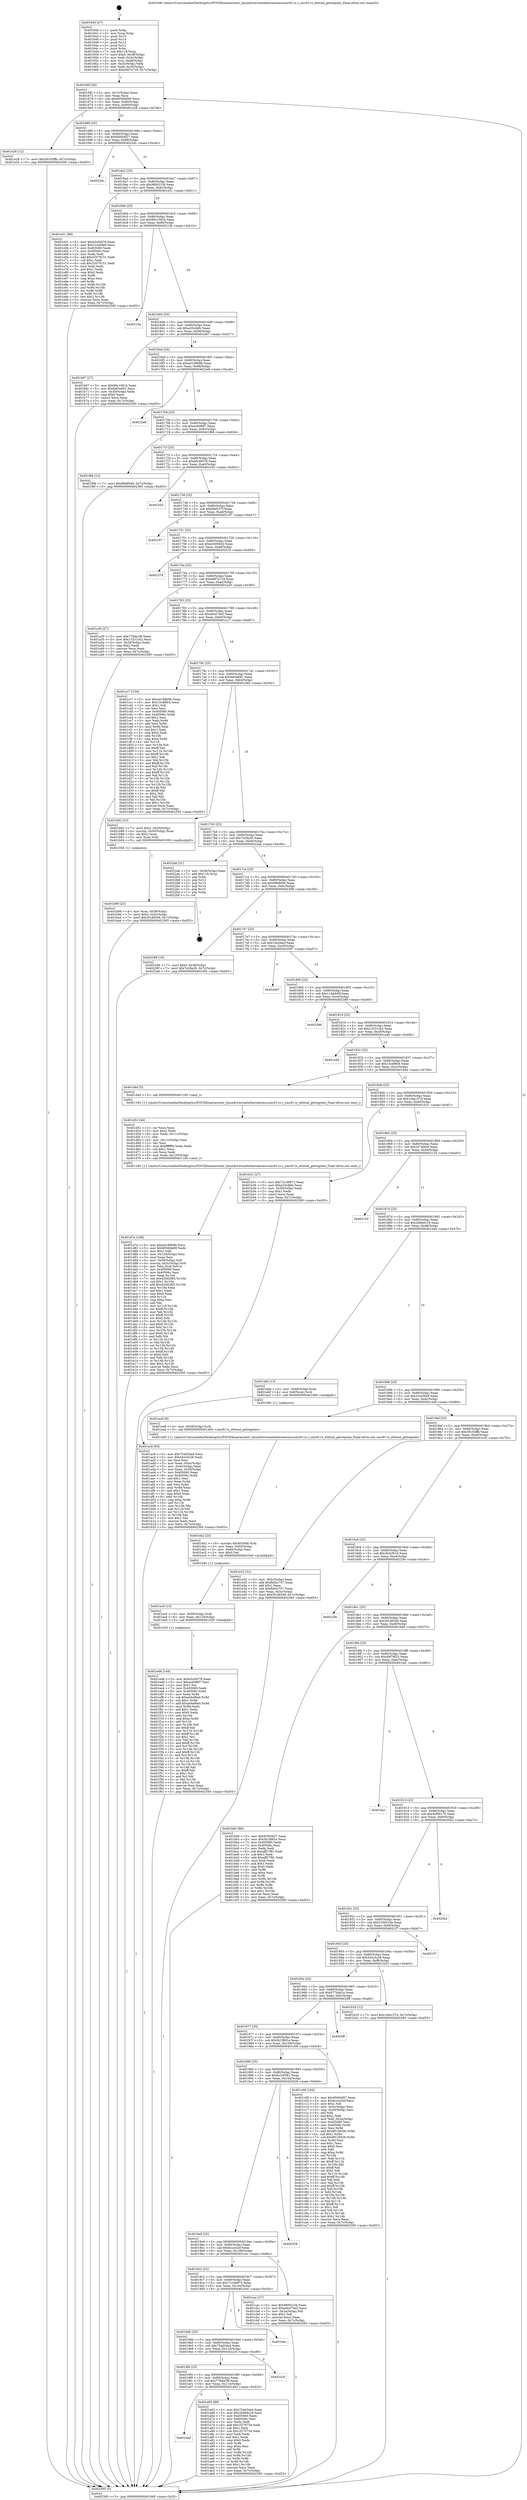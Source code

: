 digraph "0x401640" {
  label = "0x401640 (/mnt/c/Users/mathe/Desktop/tcc/POCII/binaries/extr_linuxdriversnetethernetsmscsmc911x.c_smc911x_ethtool_getregslen_Final-ollvm.out::main(0))"
  labelloc = "t"
  node[shape=record]

  Entry [label="",width=0.3,height=0.3,shape=circle,fillcolor=black,style=filled]
  "0x40166f" [label="{
     0x40166f [26]\l
     | [instrs]\l
     &nbsp;&nbsp;0x40166f \<+3\>: mov -0x7c(%rbp),%eax\l
     &nbsp;&nbsp;0x401672 \<+2\>: mov %eax,%ecx\l
     &nbsp;&nbsp;0x401674 \<+6\>: sub $0x90568d89,%ecx\l
     &nbsp;&nbsp;0x40167a \<+3\>: mov %eax,-0x80(%rbp)\l
     &nbsp;&nbsp;0x40167d \<+6\>: mov %ecx,-0x84(%rbp)\l
     &nbsp;&nbsp;0x401683 \<+6\>: je 0000000000401e26 \<main+0x7e6\>\l
  }"]
  "0x401e26" [label="{
     0x401e26 [12]\l
     | [instrs]\l
     &nbsp;&nbsp;0x401e26 \<+7\>: movl $0x39163ffb,-0x7c(%rbp)\l
     &nbsp;&nbsp;0x401e2d \<+5\>: jmp 0000000000402395 \<main+0xd55\>\l
  }"]
  "0x401689" [label="{
     0x401689 [25]\l
     | [instrs]\l
     &nbsp;&nbsp;0x401689 \<+5\>: jmp 000000000040168e \<main+0x4e\>\l
     &nbsp;&nbsp;0x40168e \<+3\>: mov -0x80(%rbp),%eax\l
     &nbsp;&nbsp;0x401691 \<+5\>: sub $0x95004f27,%eax\l
     &nbsp;&nbsp;0x401696 \<+6\>: mov %eax,-0x88(%rbp)\l
     &nbsp;&nbsp;0x40169c \<+6\>: je 00000000004022dc \<main+0xc9c\>\l
  }"]
  Exit [label="",width=0.3,height=0.3,shape=circle,fillcolor=black,style=filled,peripheries=2]
  "0x4022dc" [label="{
     0x4022dc\l
  }", style=dashed]
  "0x4016a2" [label="{
     0x4016a2 [25]\l
     | [instrs]\l
     &nbsp;&nbsp;0x4016a2 \<+5\>: jmp 00000000004016a7 \<main+0x67\>\l
     &nbsp;&nbsp;0x4016a7 \<+3\>: mov -0x80(%rbp),%eax\l
     &nbsp;&nbsp;0x4016aa \<+5\>: sub $0x980021f4,%eax\l
     &nbsp;&nbsp;0x4016af \<+6\>: mov %eax,-0x8c(%rbp)\l
     &nbsp;&nbsp;0x4016b5 \<+6\>: je 0000000000401e51 \<main+0x811\>\l
  }"]
  "0x401ed8" [label="{
     0x401ed8 [144]\l
     | [instrs]\l
     &nbsp;&nbsp;0x401ed8 \<+5\>: mov $0xb5cf4578,%eax\l
     &nbsp;&nbsp;0x401edd \<+5\>: mov $0xacb0f6f7,%esi\l
     &nbsp;&nbsp;0x401ee2 \<+2\>: mov $0x1,%cl\l
     &nbsp;&nbsp;0x401ee4 \<+7\>: mov 0x405060,%edx\l
     &nbsp;&nbsp;0x401eeb \<+8\>: mov 0x40506c,%r8d\l
     &nbsp;&nbsp;0x401ef3 \<+3\>: mov %edx,%r9d\l
     &nbsp;&nbsp;0x401ef6 \<+7\>: sub $0xa04ef6ed,%r9d\l
     &nbsp;&nbsp;0x401efd \<+4\>: sub $0x1,%r9d\l
     &nbsp;&nbsp;0x401f01 \<+7\>: add $0xa04ef6ed,%r9d\l
     &nbsp;&nbsp;0x401f08 \<+4\>: imul %r9d,%edx\l
     &nbsp;&nbsp;0x401f0c \<+3\>: and $0x1,%edx\l
     &nbsp;&nbsp;0x401f0f \<+3\>: cmp $0x0,%edx\l
     &nbsp;&nbsp;0x401f12 \<+4\>: sete %r10b\l
     &nbsp;&nbsp;0x401f16 \<+4\>: cmp $0xa,%r8d\l
     &nbsp;&nbsp;0x401f1a \<+4\>: setl %r11b\l
     &nbsp;&nbsp;0x401f1e \<+3\>: mov %r10b,%bl\l
     &nbsp;&nbsp;0x401f21 \<+3\>: xor $0xff,%bl\l
     &nbsp;&nbsp;0x401f24 \<+3\>: mov %r11b,%r14b\l
     &nbsp;&nbsp;0x401f27 \<+4\>: xor $0xff,%r14b\l
     &nbsp;&nbsp;0x401f2b \<+3\>: xor $0x1,%cl\l
     &nbsp;&nbsp;0x401f2e \<+3\>: mov %bl,%r15b\l
     &nbsp;&nbsp;0x401f31 \<+4\>: and $0xff,%r15b\l
     &nbsp;&nbsp;0x401f35 \<+3\>: and %cl,%r10b\l
     &nbsp;&nbsp;0x401f38 \<+3\>: mov %r14b,%r12b\l
     &nbsp;&nbsp;0x401f3b \<+4\>: and $0xff,%r12b\l
     &nbsp;&nbsp;0x401f3f \<+3\>: and %cl,%r11b\l
     &nbsp;&nbsp;0x401f42 \<+3\>: or %r10b,%r15b\l
     &nbsp;&nbsp;0x401f45 \<+3\>: or %r11b,%r12b\l
     &nbsp;&nbsp;0x401f48 \<+3\>: xor %r12b,%r15b\l
     &nbsp;&nbsp;0x401f4b \<+3\>: or %r14b,%bl\l
     &nbsp;&nbsp;0x401f4e \<+3\>: xor $0xff,%bl\l
     &nbsp;&nbsp;0x401f51 \<+3\>: or $0x1,%cl\l
     &nbsp;&nbsp;0x401f54 \<+2\>: and %cl,%bl\l
     &nbsp;&nbsp;0x401f56 \<+3\>: or %bl,%r15b\l
     &nbsp;&nbsp;0x401f59 \<+4\>: test $0x1,%r15b\l
     &nbsp;&nbsp;0x401f5d \<+3\>: cmovne %esi,%eax\l
     &nbsp;&nbsp;0x401f60 \<+3\>: mov %eax,-0x7c(%rbp)\l
     &nbsp;&nbsp;0x401f63 \<+5\>: jmp 0000000000402395 \<main+0xd55\>\l
  }"]
  "0x401e51" [label="{
     0x401e51 [88]\l
     | [instrs]\l
     &nbsp;&nbsp;0x401e51 \<+5\>: mov $0xb5cf4578,%eax\l
     &nbsp;&nbsp;0x401e56 \<+5\>: mov $0x31e45fa9,%ecx\l
     &nbsp;&nbsp;0x401e5b \<+7\>: mov 0x405060,%edx\l
     &nbsp;&nbsp;0x401e62 \<+7\>: mov 0x40506c,%esi\l
     &nbsp;&nbsp;0x401e69 \<+2\>: mov %edx,%edi\l
     &nbsp;&nbsp;0x401e6b \<+6\>: add $0x32078151,%edi\l
     &nbsp;&nbsp;0x401e71 \<+3\>: sub $0x1,%edi\l
     &nbsp;&nbsp;0x401e74 \<+6\>: sub $0x32078151,%edi\l
     &nbsp;&nbsp;0x401e7a \<+3\>: imul %edi,%edx\l
     &nbsp;&nbsp;0x401e7d \<+3\>: and $0x1,%edx\l
     &nbsp;&nbsp;0x401e80 \<+3\>: cmp $0x0,%edx\l
     &nbsp;&nbsp;0x401e83 \<+4\>: sete %r8b\l
     &nbsp;&nbsp;0x401e87 \<+3\>: cmp $0xa,%esi\l
     &nbsp;&nbsp;0x401e8a \<+4\>: setl %r9b\l
     &nbsp;&nbsp;0x401e8e \<+3\>: mov %r8b,%r10b\l
     &nbsp;&nbsp;0x401e91 \<+3\>: and %r9b,%r10b\l
     &nbsp;&nbsp;0x401e94 \<+3\>: xor %r9b,%r8b\l
     &nbsp;&nbsp;0x401e97 \<+3\>: or %r8b,%r10b\l
     &nbsp;&nbsp;0x401e9a \<+4\>: test $0x1,%r10b\l
     &nbsp;&nbsp;0x401e9e \<+3\>: cmovne %ecx,%eax\l
     &nbsp;&nbsp;0x401ea1 \<+3\>: mov %eax,-0x7c(%rbp)\l
     &nbsp;&nbsp;0x401ea4 \<+5\>: jmp 0000000000402395 \<main+0xd55\>\l
  }"]
  "0x4016bb" [label="{
     0x4016bb [25]\l
     | [instrs]\l
     &nbsp;&nbsp;0x4016bb \<+5\>: jmp 00000000004016c0 \<main+0x80\>\l
     &nbsp;&nbsp;0x4016c0 \<+3\>: mov -0x80(%rbp),%eax\l
     &nbsp;&nbsp;0x4016c3 \<+5\>: sub $0x99c1581b,%eax\l
     &nbsp;&nbsp;0x4016c8 \<+6\>: mov %eax,-0x90(%rbp)\l
     &nbsp;&nbsp;0x4016ce \<+6\>: je 000000000040215b \<main+0xb1b\>\l
  }"]
  "0x401ec9" [label="{
     0x401ec9 [15]\l
     | [instrs]\l
     &nbsp;&nbsp;0x401ec9 \<+4\>: mov -0x58(%rbp),%rdi\l
     &nbsp;&nbsp;0x401ecd \<+6\>: mov %eax,-0x124(%rbp)\l
     &nbsp;&nbsp;0x401ed3 \<+5\>: call 0000000000401030 \<free@plt\>\l
     | [calls]\l
     &nbsp;&nbsp;0x401030 \{1\} (unknown)\l
  }"]
  "0x40215b" [label="{
     0x40215b\l
  }", style=dashed]
  "0x4016d4" [label="{
     0x4016d4 [25]\l
     | [instrs]\l
     &nbsp;&nbsp;0x4016d4 \<+5\>: jmp 00000000004016d9 \<main+0x99\>\l
     &nbsp;&nbsp;0x4016d9 \<+3\>: mov -0x80(%rbp),%eax\l
     &nbsp;&nbsp;0x4016dc \<+5\>: sub $0xa33cdbfc,%eax\l
     &nbsp;&nbsp;0x4016e1 \<+6\>: mov %eax,-0x94(%rbp)\l
     &nbsp;&nbsp;0x4016e7 \<+6\>: je 0000000000401b67 \<main+0x527\>\l
  }"]
  "0x401eb2" [label="{
     0x401eb2 [23]\l
     | [instrs]\l
     &nbsp;&nbsp;0x401eb2 \<+10\>: movabs $0x4030d6,%rdi\l
     &nbsp;&nbsp;0x401ebc \<+3\>: mov %eax,-0x60(%rbp)\l
     &nbsp;&nbsp;0x401ebf \<+3\>: mov -0x60(%rbp),%esi\l
     &nbsp;&nbsp;0x401ec2 \<+2\>: mov $0x0,%al\l
     &nbsp;&nbsp;0x401ec4 \<+5\>: call 0000000000401040 \<printf@plt\>\l
     | [calls]\l
     &nbsp;&nbsp;0x401040 \{1\} (unknown)\l
  }"]
  "0x401b67" [label="{
     0x401b67 [27]\l
     | [instrs]\l
     &nbsp;&nbsp;0x401b67 \<+5\>: mov $0x99c1581b,%eax\l
     &nbsp;&nbsp;0x401b6c \<+5\>: mov $0xfa83e681,%ecx\l
     &nbsp;&nbsp;0x401b71 \<+3\>: mov -0x30(%rbp),%edx\l
     &nbsp;&nbsp;0x401b74 \<+3\>: cmp $0x0,%edx\l
     &nbsp;&nbsp;0x401b77 \<+3\>: cmove %ecx,%eax\l
     &nbsp;&nbsp;0x401b7a \<+3\>: mov %eax,-0x7c(%rbp)\l
     &nbsp;&nbsp;0x401b7d \<+5\>: jmp 0000000000402395 \<main+0xd55\>\l
  }"]
  "0x4016ed" [label="{
     0x4016ed [25]\l
     | [instrs]\l
     &nbsp;&nbsp;0x4016ed \<+5\>: jmp 00000000004016f2 \<main+0xb2\>\l
     &nbsp;&nbsp;0x4016f2 \<+3\>: mov -0x80(%rbp),%eax\l
     &nbsp;&nbsp;0x4016f5 \<+5\>: sub $0xa4189b9b,%eax\l
     &nbsp;&nbsp;0x4016fa \<+6\>: mov %eax,-0x98(%rbp)\l
     &nbsp;&nbsp;0x401700 \<+6\>: je 00000000004022e8 \<main+0xca8\>\l
  }"]
  "0x401d7e" [label="{
     0x401d7e [168]\l
     | [instrs]\l
     &nbsp;&nbsp;0x401d7e \<+5\>: mov $0xa4189b9b,%ecx\l
     &nbsp;&nbsp;0x401d83 \<+5\>: mov $0x90568d89,%edx\l
     &nbsp;&nbsp;0x401d88 \<+3\>: mov $0x1,%dil\l
     &nbsp;&nbsp;0x401d8b \<+6\>: mov -0x120(%rbp),%esi\l
     &nbsp;&nbsp;0x401d91 \<+3\>: imul %eax,%esi\l
     &nbsp;&nbsp;0x401d94 \<+4\>: mov -0x58(%rbp),%r8\l
     &nbsp;&nbsp;0x401d98 \<+4\>: movslq -0x5c(%rbp),%r9\l
     &nbsp;&nbsp;0x401d9c \<+4\>: mov %esi,(%r8,%r9,4)\l
     &nbsp;&nbsp;0x401da0 \<+7\>: mov 0x405060,%eax\l
     &nbsp;&nbsp;0x401da7 \<+7\>: mov 0x40506c,%esi\l
     &nbsp;&nbsp;0x401dae \<+3\>: mov %eax,%r10d\l
     &nbsp;&nbsp;0x401db1 \<+7\>: sub $0x429d28f3,%r10d\l
     &nbsp;&nbsp;0x401db8 \<+4\>: sub $0x1,%r10d\l
     &nbsp;&nbsp;0x401dbc \<+7\>: add $0x429d28f3,%r10d\l
     &nbsp;&nbsp;0x401dc3 \<+4\>: imul %r10d,%eax\l
     &nbsp;&nbsp;0x401dc7 \<+3\>: and $0x1,%eax\l
     &nbsp;&nbsp;0x401dca \<+3\>: cmp $0x0,%eax\l
     &nbsp;&nbsp;0x401dcd \<+4\>: sete %r11b\l
     &nbsp;&nbsp;0x401dd1 \<+3\>: cmp $0xa,%esi\l
     &nbsp;&nbsp;0x401dd4 \<+3\>: setl %bl\l
     &nbsp;&nbsp;0x401dd7 \<+3\>: mov %r11b,%r14b\l
     &nbsp;&nbsp;0x401dda \<+4\>: xor $0xff,%r14b\l
     &nbsp;&nbsp;0x401dde \<+3\>: mov %bl,%r15b\l
     &nbsp;&nbsp;0x401de1 \<+4\>: xor $0xff,%r15b\l
     &nbsp;&nbsp;0x401de5 \<+4\>: xor $0x0,%dil\l
     &nbsp;&nbsp;0x401de9 \<+3\>: mov %r14b,%r12b\l
     &nbsp;&nbsp;0x401dec \<+4\>: and $0x0,%r12b\l
     &nbsp;&nbsp;0x401df0 \<+3\>: and %dil,%r11b\l
     &nbsp;&nbsp;0x401df3 \<+3\>: mov %r15b,%r13b\l
     &nbsp;&nbsp;0x401df6 \<+4\>: and $0x0,%r13b\l
     &nbsp;&nbsp;0x401dfa \<+3\>: and %dil,%bl\l
     &nbsp;&nbsp;0x401dfd \<+3\>: or %r11b,%r12b\l
     &nbsp;&nbsp;0x401e00 \<+3\>: or %bl,%r13b\l
     &nbsp;&nbsp;0x401e03 \<+3\>: xor %r13b,%r12b\l
     &nbsp;&nbsp;0x401e06 \<+3\>: or %r15b,%r14b\l
     &nbsp;&nbsp;0x401e09 \<+4\>: xor $0xff,%r14b\l
     &nbsp;&nbsp;0x401e0d \<+4\>: or $0x0,%dil\l
     &nbsp;&nbsp;0x401e11 \<+3\>: and %dil,%r14b\l
     &nbsp;&nbsp;0x401e14 \<+3\>: or %r14b,%r12b\l
     &nbsp;&nbsp;0x401e17 \<+4\>: test $0x1,%r12b\l
     &nbsp;&nbsp;0x401e1b \<+3\>: cmovne %edx,%ecx\l
     &nbsp;&nbsp;0x401e1e \<+3\>: mov %ecx,-0x7c(%rbp)\l
     &nbsp;&nbsp;0x401e21 \<+5\>: jmp 0000000000402395 \<main+0xd55\>\l
  }"]
  "0x4022e8" [label="{
     0x4022e8\l
  }", style=dashed]
  "0x401706" [label="{
     0x401706 [25]\l
     | [instrs]\l
     &nbsp;&nbsp;0x401706 \<+5\>: jmp 000000000040170b \<main+0xcb\>\l
     &nbsp;&nbsp;0x40170b \<+3\>: mov -0x80(%rbp),%eax\l
     &nbsp;&nbsp;0x40170e \<+5\>: sub $0xacb0f6f7,%eax\l
     &nbsp;&nbsp;0x401713 \<+6\>: mov %eax,-0x9c(%rbp)\l
     &nbsp;&nbsp;0x401719 \<+6\>: je 0000000000401f68 \<main+0x928\>\l
  }"]
  "0x401d52" [label="{
     0x401d52 [44]\l
     | [instrs]\l
     &nbsp;&nbsp;0x401d52 \<+2\>: xor %ecx,%ecx\l
     &nbsp;&nbsp;0x401d54 \<+5\>: mov $0x2,%edx\l
     &nbsp;&nbsp;0x401d59 \<+6\>: mov %edx,-0x11c(%rbp)\l
     &nbsp;&nbsp;0x401d5f \<+1\>: cltd\l
     &nbsp;&nbsp;0x401d60 \<+6\>: mov -0x11c(%rbp),%esi\l
     &nbsp;&nbsp;0x401d66 \<+2\>: idiv %esi\l
     &nbsp;&nbsp;0x401d68 \<+6\>: imul $0xfffffffe,%edx,%edx\l
     &nbsp;&nbsp;0x401d6e \<+3\>: sub $0x1,%ecx\l
     &nbsp;&nbsp;0x401d71 \<+2\>: sub %ecx,%edx\l
     &nbsp;&nbsp;0x401d73 \<+6\>: mov %edx,-0x120(%rbp)\l
     &nbsp;&nbsp;0x401d79 \<+5\>: call 0000000000401160 \<next_i\>\l
     | [calls]\l
     &nbsp;&nbsp;0x401160 \{1\} (/mnt/c/Users/mathe/Desktop/tcc/POCII/binaries/extr_linuxdriversnetethernetsmscsmc911x.c_smc911x_ethtool_getregslen_Final-ollvm.out::next_i)\l
  }"]
  "0x401f68" [label="{
     0x401f68 [12]\l
     | [instrs]\l
     &nbsp;&nbsp;0x401f68 \<+7\>: movl $0x99b8046,-0x7c(%rbp)\l
     &nbsp;&nbsp;0x401f6f \<+5\>: jmp 0000000000402395 \<main+0xd55\>\l
  }"]
  "0x40171f" [label="{
     0x40171f [25]\l
     | [instrs]\l
     &nbsp;&nbsp;0x40171f \<+5\>: jmp 0000000000401724 \<main+0xe4\>\l
     &nbsp;&nbsp;0x401724 \<+3\>: mov -0x80(%rbp),%eax\l
     &nbsp;&nbsp;0x401727 \<+5\>: sub $0xb5cf4578,%eax\l
     &nbsp;&nbsp;0x40172c \<+6\>: mov %eax,-0xa0(%rbp)\l
     &nbsp;&nbsp;0x401732 \<+6\>: je 0000000000402342 \<main+0xd02\>\l
  }"]
  "0x401b99" [label="{
     0x401b99 [23]\l
     | [instrs]\l
     &nbsp;&nbsp;0x401b99 \<+4\>: mov %rax,-0x58(%rbp)\l
     &nbsp;&nbsp;0x401b9d \<+7\>: movl $0x0,-0x5c(%rbp)\l
     &nbsp;&nbsp;0x401ba4 \<+7\>: movl $0x3f1d6546,-0x7c(%rbp)\l
     &nbsp;&nbsp;0x401bab \<+5\>: jmp 0000000000402395 \<main+0xd55\>\l
  }"]
  "0x402342" [label="{
     0x402342\l
  }", style=dashed]
  "0x401738" [label="{
     0x401738 [25]\l
     | [instrs]\l
     &nbsp;&nbsp;0x401738 \<+5\>: jmp 000000000040173d \<main+0xfd\>\l
     &nbsp;&nbsp;0x40173d \<+3\>: mov -0x80(%rbp),%eax\l
     &nbsp;&nbsp;0x401740 \<+5\>: sub $0xbfaf237f,%eax\l
     &nbsp;&nbsp;0x401745 \<+6\>: mov %eax,-0xa4(%rbp)\l
     &nbsp;&nbsp;0x40174b \<+6\>: je 0000000000402167 \<main+0xb27\>\l
  }"]
  "0x401ac8" [label="{
     0x401ac8 [93]\l
     | [instrs]\l
     &nbsp;&nbsp;0x401ac8 \<+5\>: mov $0x754d34a4,%ecx\l
     &nbsp;&nbsp;0x401acd \<+5\>: mov $0x542c5c26,%edx\l
     &nbsp;&nbsp;0x401ad2 \<+2\>: xor %esi,%esi\l
     &nbsp;&nbsp;0x401ad4 \<+3\>: mov %eax,-0x4c(%rbp)\l
     &nbsp;&nbsp;0x401ad7 \<+3\>: mov -0x4c(%rbp),%eax\l
     &nbsp;&nbsp;0x401ada \<+3\>: mov %eax,-0x30(%rbp)\l
     &nbsp;&nbsp;0x401add \<+7\>: mov 0x405060,%eax\l
     &nbsp;&nbsp;0x401ae4 \<+8\>: mov 0x40506c,%r8d\l
     &nbsp;&nbsp;0x401aec \<+3\>: sub $0x1,%esi\l
     &nbsp;&nbsp;0x401aef \<+3\>: mov %eax,%r9d\l
     &nbsp;&nbsp;0x401af2 \<+3\>: add %esi,%r9d\l
     &nbsp;&nbsp;0x401af5 \<+4\>: imul %r9d,%eax\l
     &nbsp;&nbsp;0x401af9 \<+3\>: and $0x1,%eax\l
     &nbsp;&nbsp;0x401afc \<+3\>: cmp $0x0,%eax\l
     &nbsp;&nbsp;0x401aff \<+4\>: sete %r10b\l
     &nbsp;&nbsp;0x401b03 \<+4\>: cmp $0xa,%r8d\l
     &nbsp;&nbsp;0x401b07 \<+4\>: setl %r11b\l
     &nbsp;&nbsp;0x401b0b \<+3\>: mov %r10b,%bl\l
     &nbsp;&nbsp;0x401b0e \<+3\>: and %r11b,%bl\l
     &nbsp;&nbsp;0x401b11 \<+3\>: xor %r11b,%r10b\l
     &nbsp;&nbsp;0x401b14 \<+3\>: or %r10b,%bl\l
     &nbsp;&nbsp;0x401b17 \<+3\>: test $0x1,%bl\l
     &nbsp;&nbsp;0x401b1a \<+3\>: cmovne %edx,%ecx\l
     &nbsp;&nbsp;0x401b1d \<+3\>: mov %ecx,-0x7c(%rbp)\l
     &nbsp;&nbsp;0x401b20 \<+5\>: jmp 0000000000402395 \<main+0xd55\>\l
  }"]
  "0x402167" [label="{
     0x402167\l
  }", style=dashed]
  "0x401751" [label="{
     0x401751 [25]\l
     | [instrs]\l
     &nbsp;&nbsp;0x401751 \<+5\>: jmp 0000000000401756 \<main+0x116\>\l
     &nbsp;&nbsp;0x401756 \<+3\>: mov -0x80(%rbp),%eax\l
     &nbsp;&nbsp;0x401759 \<+5\>: sub $0xdc5095d2,%eax\l
     &nbsp;&nbsp;0x40175e \<+6\>: mov %eax,-0xa8(%rbp)\l
     &nbsp;&nbsp;0x401764 \<+6\>: je 000000000040237d \<main+0xd3d\>\l
  }"]
  "0x401a0d" [label="{
     0x401a0d\l
  }", style=dashed]
  "0x40237d" [label="{
     0x40237d\l
  }", style=dashed]
  "0x40176a" [label="{
     0x40176a [25]\l
     | [instrs]\l
     &nbsp;&nbsp;0x40176a \<+5\>: jmp 000000000040176f \<main+0x12f\>\l
     &nbsp;&nbsp;0x40176f \<+3\>: mov -0x80(%rbp),%eax\l
     &nbsp;&nbsp;0x401772 \<+5\>: sub $0xe687e718,%eax\l
     &nbsp;&nbsp;0x401777 \<+6\>: mov %eax,-0xac(%rbp)\l
     &nbsp;&nbsp;0x40177d \<+6\>: je 0000000000401a30 \<main+0x3f0\>\l
  }"]
  "0x401a63" [label="{
     0x401a63 [88]\l
     | [instrs]\l
     &nbsp;&nbsp;0x401a63 \<+5\>: mov $0x754d34a4,%eax\l
     &nbsp;&nbsp;0x401a68 \<+5\>: mov $0x2b8b6c19,%ecx\l
     &nbsp;&nbsp;0x401a6d \<+7\>: mov 0x405060,%edx\l
     &nbsp;&nbsp;0x401a74 \<+7\>: mov 0x40506c,%esi\l
     &nbsp;&nbsp;0x401a7b \<+2\>: mov %edx,%edi\l
     &nbsp;&nbsp;0x401a7d \<+6\>: add $0x1f270734,%edi\l
     &nbsp;&nbsp;0x401a83 \<+3\>: sub $0x1,%edi\l
     &nbsp;&nbsp;0x401a86 \<+6\>: sub $0x1f270734,%edi\l
     &nbsp;&nbsp;0x401a8c \<+3\>: imul %edi,%edx\l
     &nbsp;&nbsp;0x401a8f \<+3\>: and $0x1,%edx\l
     &nbsp;&nbsp;0x401a92 \<+3\>: cmp $0x0,%edx\l
     &nbsp;&nbsp;0x401a95 \<+4\>: sete %r8b\l
     &nbsp;&nbsp;0x401a99 \<+3\>: cmp $0xa,%esi\l
     &nbsp;&nbsp;0x401a9c \<+4\>: setl %r9b\l
     &nbsp;&nbsp;0x401aa0 \<+3\>: mov %r8b,%r10b\l
     &nbsp;&nbsp;0x401aa3 \<+3\>: and %r9b,%r10b\l
     &nbsp;&nbsp;0x401aa6 \<+3\>: xor %r9b,%r8b\l
     &nbsp;&nbsp;0x401aa9 \<+3\>: or %r8b,%r10b\l
     &nbsp;&nbsp;0x401aac \<+4\>: test $0x1,%r10b\l
     &nbsp;&nbsp;0x401ab0 \<+3\>: cmovne %ecx,%eax\l
     &nbsp;&nbsp;0x401ab3 \<+3\>: mov %eax,-0x7c(%rbp)\l
     &nbsp;&nbsp;0x401ab6 \<+5\>: jmp 0000000000402395 \<main+0xd55\>\l
  }"]
  "0x401a30" [label="{
     0x401a30 [27]\l
     | [instrs]\l
     &nbsp;&nbsp;0x401a30 \<+5\>: mov $0x7784a1f6,%eax\l
     &nbsp;&nbsp;0x401a35 \<+5\>: mov $0x13331cb2,%ecx\l
     &nbsp;&nbsp;0x401a3a \<+3\>: mov -0x34(%rbp),%edx\l
     &nbsp;&nbsp;0x401a3d \<+3\>: cmp $0x2,%edx\l
     &nbsp;&nbsp;0x401a40 \<+3\>: cmovne %ecx,%eax\l
     &nbsp;&nbsp;0x401a43 \<+3\>: mov %eax,-0x7c(%rbp)\l
     &nbsp;&nbsp;0x401a46 \<+5\>: jmp 0000000000402395 \<main+0xd55\>\l
  }"]
  "0x401783" [label="{
     0x401783 [25]\l
     | [instrs]\l
     &nbsp;&nbsp;0x401783 \<+5\>: jmp 0000000000401788 \<main+0x148\>\l
     &nbsp;&nbsp;0x401788 \<+3\>: mov -0x80(%rbp),%eax\l
     &nbsp;&nbsp;0x40178b \<+5\>: sub $0xe6c474e5,%eax\l
     &nbsp;&nbsp;0x401790 \<+6\>: mov %eax,-0xb0(%rbp)\l
     &nbsp;&nbsp;0x401796 \<+6\>: je 0000000000401cc7 \<main+0x687\>\l
  }"]
  "0x402395" [label="{
     0x402395 [5]\l
     | [instrs]\l
     &nbsp;&nbsp;0x402395 \<+5\>: jmp 000000000040166f \<main+0x2f\>\l
  }"]
  "0x401640" [label="{
     0x401640 [47]\l
     | [instrs]\l
     &nbsp;&nbsp;0x401640 \<+1\>: push %rbp\l
     &nbsp;&nbsp;0x401641 \<+3\>: mov %rsp,%rbp\l
     &nbsp;&nbsp;0x401644 \<+2\>: push %r15\l
     &nbsp;&nbsp;0x401646 \<+2\>: push %r14\l
     &nbsp;&nbsp;0x401648 \<+2\>: push %r13\l
     &nbsp;&nbsp;0x40164a \<+2\>: push %r12\l
     &nbsp;&nbsp;0x40164c \<+1\>: push %rbx\l
     &nbsp;&nbsp;0x40164d \<+7\>: sub $0x118,%rsp\l
     &nbsp;&nbsp;0x401654 \<+7\>: movl $0x0,-0x38(%rbp)\l
     &nbsp;&nbsp;0x40165b \<+3\>: mov %edi,-0x3c(%rbp)\l
     &nbsp;&nbsp;0x40165e \<+4\>: mov %rsi,-0x48(%rbp)\l
     &nbsp;&nbsp;0x401662 \<+3\>: mov -0x3c(%rbp),%edi\l
     &nbsp;&nbsp;0x401665 \<+3\>: mov %edi,-0x34(%rbp)\l
     &nbsp;&nbsp;0x401668 \<+7\>: movl $0xe687e718,-0x7c(%rbp)\l
  }"]
  "0x4019f4" [label="{
     0x4019f4 [25]\l
     | [instrs]\l
     &nbsp;&nbsp;0x4019f4 \<+5\>: jmp 00000000004019f9 \<main+0x3b9\>\l
     &nbsp;&nbsp;0x4019f9 \<+3\>: mov -0x80(%rbp),%eax\l
     &nbsp;&nbsp;0x4019fc \<+5\>: sub $0x7784a1f6,%eax\l
     &nbsp;&nbsp;0x401a01 \<+6\>: mov %eax,-0x114(%rbp)\l
     &nbsp;&nbsp;0x401a07 \<+6\>: je 0000000000401a63 \<main+0x423\>\l
  }"]
  "0x401cc7" [label="{
     0x401cc7 [134]\l
     | [instrs]\l
     &nbsp;&nbsp;0x401cc7 \<+5\>: mov $0xa4189b9b,%eax\l
     &nbsp;&nbsp;0x401ccc \<+5\>: mov $0x13cdf604,%ecx\l
     &nbsp;&nbsp;0x401cd1 \<+2\>: mov $0x1,%dl\l
     &nbsp;&nbsp;0x401cd3 \<+2\>: xor %esi,%esi\l
     &nbsp;&nbsp;0x401cd5 \<+7\>: mov 0x405060,%edi\l
     &nbsp;&nbsp;0x401cdc \<+8\>: mov 0x40506c,%r8d\l
     &nbsp;&nbsp;0x401ce4 \<+3\>: sub $0x1,%esi\l
     &nbsp;&nbsp;0x401ce7 \<+3\>: mov %edi,%r9d\l
     &nbsp;&nbsp;0x401cea \<+3\>: add %esi,%r9d\l
     &nbsp;&nbsp;0x401ced \<+4\>: imul %r9d,%edi\l
     &nbsp;&nbsp;0x401cf1 \<+3\>: and $0x1,%edi\l
     &nbsp;&nbsp;0x401cf4 \<+3\>: cmp $0x0,%edi\l
     &nbsp;&nbsp;0x401cf7 \<+4\>: sete %r10b\l
     &nbsp;&nbsp;0x401cfb \<+4\>: cmp $0xa,%r8d\l
     &nbsp;&nbsp;0x401cff \<+4\>: setl %r11b\l
     &nbsp;&nbsp;0x401d03 \<+3\>: mov %r10b,%bl\l
     &nbsp;&nbsp;0x401d06 \<+3\>: xor $0xff,%bl\l
     &nbsp;&nbsp;0x401d09 \<+3\>: mov %r11b,%r14b\l
     &nbsp;&nbsp;0x401d0c \<+4\>: xor $0xff,%r14b\l
     &nbsp;&nbsp;0x401d10 \<+3\>: xor $0x1,%dl\l
     &nbsp;&nbsp;0x401d13 \<+3\>: mov %bl,%r15b\l
     &nbsp;&nbsp;0x401d16 \<+4\>: and $0xff,%r15b\l
     &nbsp;&nbsp;0x401d1a \<+3\>: and %dl,%r10b\l
     &nbsp;&nbsp;0x401d1d \<+3\>: mov %r14b,%r12b\l
     &nbsp;&nbsp;0x401d20 \<+4\>: and $0xff,%r12b\l
     &nbsp;&nbsp;0x401d24 \<+3\>: and %dl,%r11b\l
     &nbsp;&nbsp;0x401d27 \<+3\>: or %r10b,%r15b\l
     &nbsp;&nbsp;0x401d2a \<+3\>: or %r11b,%r12b\l
     &nbsp;&nbsp;0x401d2d \<+3\>: xor %r12b,%r15b\l
     &nbsp;&nbsp;0x401d30 \<+3\>: or %r14b,%bl\l
     &nbsp;&nbsp;0x401d33 \<+3\>: xor $0xff,%bl\l
     &nbsp;&nbsp;0x401d36 \<+3\>: or $0x1,%dl\l
     &nbsp;&nbsp;0x401d39 \<+2\>: and %dl,%bl\l
     &nbsp;&nbsp;0x401d3b \<+3\>: or %bl,%r15b\l
     &nbsp;&nbsp;0x401d3e \<+4\>: test $0x1,%r15b\l
     &nbsp;&nbsp;0x401d42 \<+3\>: cmovne %ecx,%eax\l
     &nbsp;&nbsp;0x401d45 \<+3\>: mov %eax,-0x7c(%rbp)\l
     &nbsp;&nbsp;0x401d48 \<+5\>: jmp 0000000000402395 \<main+0xd55\>\l
  }"]
  "0x40179c" [label="{
     0x40179c [25]\l
     | [instrs]\l
     &nbsp;&nbsp;0x40179c \<+5\>: jmp 00000000004017a1 \<main+0x161\>\l
     &nbsp;&nbsp;0x4017a1 \<+3\>: mov -0x80(%rbp),%eax\l
     &nbsp;&nbsp;0x4017a4 \<+5\>: sub $0xfa83e681,%eax\l
     &nbsp;&nbsp;0x4017a9 \<+6\>: mov %eax,-0xb4(%rbp)\l
     &nbsp;&nbsp;0x4017af \<+6\>: je 0000000000401b82 \<main+0x542\>\l
  }"]
  "0x4022c0" [label="{
     0x4022c0\l
  }", style=dashed]
  "0x401b82" [label="{
     0x401b82 [23]\l
     | [instrs]\l
     &nbsp;&nbsp;0x401b82 \<+7\>: movl $0x1,-0x50(%rbp)\l
     &nbsp;&nbsp;0x401b89 \<+4\>: movslq -0x50(%rbp),%rax\l
     &nbsp;&nbsp;0x401b8d \<+4\>: shl $0x2,%rax\l
     &nbsp;&nbsp;0x401b91 \<+3\>: mov %rax,%rdi\l
     &nbsp;&nbsp;0x401b94 \<+5\>: call 0000000000401050 \<malloc@plt\>\l
     | [calls]\l
     &nbsp;&nbsp;0x401050 \{1\} (unknown)\l
  }"]
  "0x4017b5" [label="{
     0x4017b5 [25]\l
     | [instrs]\l
     &nbsp;&nbsp;0x4017b5 \<+5\>: jmp 00000000004017ba \<main+0x17a\>\l
     &nbsp;&nbsp;0x4017ba \<+3\>: mov -0x80(%rbp),%eax\l
     &nbsp;&nbsp;0x4017bd \<+5\>: sub $0x7e28a30,%eax\l
     &nbsp;&nbsp;0x4017c2 \<+6\>: mov %eax,-0xb8(%rbp)\l
     &nbsp;&nbsp;0x4017c8 \<+6\>: je 00000000004022ab \<main+0xc6b\>\l
  }"]
  "0x4019db" [label="{
     0x4019db [25]\l
     | [instrs]\l
     &nbsp;&nbsp;0x4019db \<+5\>: jmp 00000000004019e0 \<main+0x3a0\>\l
     &nbsp;&nbsp;0x4019e0 \<+3\>: mov -0x80(%rbp),%eax\l
     &nbsp;&nbsp;0x4019e3 \<+5\>: sub $0x754d34a4,%eax\l
     &nbsp;&nbsp;0x4019e8 \<+6\>: mov %eax,-0x110(%rbp)\l
     &nbsp;&nbsp;0x4019ee \<+6\>: je 00000000004022c0 \<main+0xc80\>\l
  }"]
  "0x4022ab" [label="{
     0x4022ab [21]\l
     | [instrs]\l
     &nbsp;&nbsp;0x4022ab \<+3\>: mov -0x38(%rbp),%eax\l
     &nbsp;&nbsp;0x4022ae \<+7\>: add $0x118,%rsp\l
     &nbsp;&nbsp;0x4022b5 \<+1\>: pop %rbx\l
     &nbsp;&nbsp;0x4022b6 \<+2\>: pop %r12\l
     &nbsp;&nbsp;0x4022b8 \<+2\>: pop %r13\l
     &nbsp;&nbsp;0x4022ba \<+2\>: pop %r14\l
     &nbsp;&nbsp;0x4022bc \<+2\>: pop %r15\l
     &nbsp;&nbsp;0x4022be \<+1\>: pop %rbp\l
     &nbsp;&nbsp;0x4022bf \<+1\>: ret\l
  }"]
  "0x4017ce" [label="{
     0x4017ce [25]\l
     | [instrs]\l
     &nbsp;&nbsp;0x4017ce \<+5\>: jmp 00000000004017d3 \<main+0x193\>\l
     &nbsp;&nbsp;0x4017d3 \<+3\>: mov -0x80(%rbp),%eax\l
     &nbsp;&nbsp;0x4017d6 \<+5\>: sub $0x99b8046,%eax\l
     &nbsp;&nbsp;0x4017db \<+6\>: mov %eax,-0xbc(%rbp)\l
     &nbsp;&nbsp;0x4017e1 \<+6\>: je 0000000000402298 \<main+0xc58\>\l
  }"]
  "0x401b4c" [label="{
     0x401b4c\l
  }", style=dashed]
  "0x402298" [label="{
     0x402298 [19]\l
     | [instrs]\l
     &nbsp;&nbsp;0x402298 \<+7\>: movl $0x0,-0x38(%rbp)\l
     &nbsp;&nbsp;0x40229f \<+7\>: movl $0x7e28a30,-0x7c(%rbp)\l
     &nbsp;&nbsp;0x4022a6 \<+5\>: jmp 0000000000402395 \<main+0xd55\>\l
  }"]
  "0x4017e7" [label="{
     0x4017e7 [25]\l
     | [instrs]\l
     &nbsp;&nbsp;0x4017e7 \<+5\>: jmp 00000000004017ec \<main+0x1ac\>\l
     &nbsp;&nbsp;0x4017ec \<+3\>: mov -0x80(%rbp),%eax\l
     &nbsp;&nbsp;0x4017ef \<+5\>: sub $0x10a3dacf,%eax\l
     &nbsp;&nbsp;0x4017f4 \<+6\>: mov %eax,-0xc0(%rbp)\l
     &nbsp;&nbsp;0x4017fa \<+6\>: je 0000000000402097 \<main+0xa57\>\l
  }"]
  "0x4019c2" [label="{
     0x4019c2 [25]\l
     | [instrs]\l
     &nbsp;&nbsp;0x4019c2 \<+5\>: jmp 00000000004019c7 \<main+0x387\>\l
     &nbsp;&nbsp;0x4019c7 \<+3\>: mov -0x80(%rbp),%eax\l
     &nbsp;&nbsp;0x4019ca \<+5\>: sub $0x72146973,%eax\l
     &nbsp;&nbsp;0x4019cf \<+6\>: mov %eax,-0x10c(%rbp)\l
     &nbsp;&nbsp;0x4019d5 \<+6\>: je 0000000000401b4c \<main+0x50c\>\l
  }"]
  "0x402097" [label="{
     0x402097\l
  }", style=dashed]
  "0x401800" [label="{
     0x401800 [25]\l
     | [instrs]\l
     &nbsp;&nbsp;0x401800 \<+5\>: jmp 0000000000401805 \<main+0x1c5\>\l
     &nbsp;&nbsp;0x401805 \<+3\>: mov -0x80(%rbp),%eax\l
     &nbsp;&nbsp;0x401808 \<+5\>: sub $0x114ddc0f,%eax\l
     &nbsp;&nbsp;0x40180d \<+6\>: mov %eax,-0xc4(%rbp)\l
     &nbsp;&nbsp;0x401813 \<+6\>: je 0000000000402389 \<main+0xd49\>\l
  }"]
  "0x401cac" [label="{
     0x401cac [27]\l
     | [instrs]\l
     &nbsp;&nbsp;0x401cac \<+5\>: mov $0x980021f4,%eax\l
     &nbsp;&nbsp;0x401cb1 \<+5\>: mov $0xe6c474e5,%ecx\l
     &nbsp;&nbsp;0x401cb6 \<+3\>: mov -0x2a(%rbp),%dl\l
     &nbsp;&nbsp;0x401cb9 \<+3\>: test $0x1,%dl\l
     &nbsp;&nbsp;0x401cbc \<+3\>: cmovne %ecx,%eax\l
     &nbsp;&nbsp;0x401cbf \<+3\>: mov %eax,-0x7c(%rbp)\l
     &nbsp;&nbsp;0x401cc2 \<+5\>: jmp 0000000000402395 \<main+0xd55\>\l
  }"]
  "0x402389" [label="{
     0x402389\l
  }", style=dashed]
  "0x401819" [label="{
     0x401819 [25]\l
     | [instrs]\l
     &nbsp;&nbsp;0x401819 \<+5\>: jmp 000000000040181e \<main+0x1de\>\l
     &nbsp;&nbsp;0x40181e \<+3\>: mov -0x80(%rbp),%eax\l
     &nbsp;&nbsp;0x401821 \<+5\>: sub $0x13331cb2,%eax\l
     &nbsp;&nbsp;0x401826 \<+6\>: mov %eax,-0xc8(%rbp)\l
     &nbsp;&nbsp;0x40182c \<+6\>: je 0000000000401a4b \<main+0x40b\>\l
  }"]
  "0x4019a9" [label="{
     0x4019a9 [25]\l
     | [instrs]\l
     &nbsp;&nbsp;0x4019a9 \<+5\>: jmp 00000000004019ae \<main+0x36e\>\l
     &nbsp;&nbsp;0x4019ae \<+3\>: mov -0x80(%rbp),%eax\l
     &nbsp;&nbsp;0x4019b1 \<+5\>: sub $0x6ccce2ef,%eax\l
     &nbsp;&nbsp;0x4019b6 \<+6\>: mov %eax,-0x108(%rbp)\l
     &nbsp;&nbsp;0x4019bc \<+6\>: je 0000000000401cac \<main+0x66c\>\l
  }"]
  "0x401a4b" [label="{
     0x401a4b\l
  }", style=dashed]
  "0x401832" [label="{
     0x401832 [25]\l
     | [instrs]\l
     &nbsp;&nbsp;0x401832 \<+5\>: jmp 0000000000401837 \<main+0x1f7\>\l
     &nbsp;&nbsp;0x401837 \<+3\>: mov -0x80(%rbp),%eax\l
     &nbsp;&nbsp;0x40183a \<+5\>: sub $0x13cdf604,%eax\l
     &nbsp;&nbsp;0x40183f \<+6\>: mov %eax,-0xcc(%rbp)\l
     &nbsp;&nbsp;0x401845 \<+6\>: je 0000000000401d4d \<main+0x70d\>\l
  }"]
  "0x402028" [label="{
     0x402028\l
  }", style=dashed]
  "0x401d4d" [label="{
     0x401d4d [5]\l
     | [instrs]\l
     &nbsp;&nbsp;0x401d4d \<+5\>: call 0000000000401160 \<next_i\>\l
     | [calls]\l
     &nbsp;&nbsp;0x401160 \{1\} (/mnt/c/Users/mathe/Desktop/tcc/POCII/binaries/extr_linuxdriversnetethernetsmscsmc911x.c_smc911x_ethtool_getregslen_Final-ollvm.out::next_i)\l
  }"]
  "0x40184b" [label="{
     0x40184b [25]\l
     | [instrs]\l
     &nbsp;&nbsp;0x40184b \<+5\>: jmp 0000000000401850 \<main+0x210\>\l
     &nbsp;&nbsp;0x401850 \<+3\>: mov -0x80(%rbp),%eax\l
     &nbsp;&nbsp;0x401853 \<+5\>: sub $0x1c6a157d,%eax\l
     &nbsp;&nbsp;0x401858 \<+6\>: mov %eax,-0xd0(%rbp)\l
     &nbsp;&nbsp;0x40185e \<+6\>: je 0000000000401b31 \<main+0x4f1\>\l
  }"]
  "0x401990" [label="{
     0x401990 [25]\l
     | [instrs]\l
     &nbsp;&nbsp;0x401990 \<+5\>: jmp 0000000000401995 \<main+0x355\>\l
     &nbsp;&nbsp;0x401995 \<+3\>: mov -0x80(%rbp),%eax\l
     &nbsp;&nbsp;0x401998 \<+5\>: sub $0x6c33f361,%eax\l
     &nbsp;&nbsp;0x40199d \<+6\>: mov %eax,-0x104(%rbp)\l
     &nbsp;&nbsp;0x4019a3 \<+6\>: je 0000000000402028 \<main+0x9e8\>\l
  }"]
  "0x401b31" [label="{
     0x401b31 [27]\l
     | [instrs]\l
     &nbsp;&nbsp;0x401b31 \<+5\>: mov $0x72146973,%eax\l
     &nbsp;&nbsp;0x401b36 \<+5\>: mov $0xa33cdbfc,%ecx\l
     &nbsp;&nbsp;0x401b3b \<+3\>: mov -0x30(%rbp),%edx\l
     &nbsp;&nbsp;0x401b3e \<+3\>: cmp $0x1,%edx\l
     &nbsp;&nbsp;0x401b41 \<+3\>: cmovl %ecx,%eax\l
     &nbsp;&nbsp;0x401b44 \<+3\>: mov %eax,-0x7c(%rbp)\l
     &nbsp;&nbsp;0x401b47 \<+5\>: jmp 0000000000402395 \<main+0xd55\>\l
  }"]
  "0x401864" [label="{
     0x401864 [25]\l
     | [instrs]\l
     &nbsp;&nbsp;0x401864 \<+5\>: jmp 0000000000401869 \<main+0x229\>\l
     &nbsp;&nbsp;0x401869 \<+3\>: mov -0x80(%rbp),%eax\l
     &nbsp;&nbsp;0x40186c \<+5\>: sub $0x1e74fdc9,%eax\l
     &nbsp;&nbsp;0x401871 \<+6\>: mov %eax,-0xd4(%rbp)\l
     &nbsp;&nbsp;0x401877 \<+6\>: je 0000000000402120 \<main+0xae0\>\l
  }"]
  "0x401c08" [label="{
     0x401c08 [164]\l
     | [instrs]\l
     &nbsp;&nbsp;0x401c08 \<+5\>: mov $0x95004f27,%eax\l
     &nbsp;&nbsp;0x401c0d \<+5\>: mov $0x6ccce2ef,%ecx\l
     &nbsp;&nbsp;0x401c12 \<+2\>: mov $0x1,%dl\l
     &nbsp;&nbsp;0x401c14 \<+3\>: mov -0x5c(%rbp),%esi\l
     &nbsp;&nbsp;0x401c17 \<+3\>: cmp -0x50(%rbp),%esi\l
     &nbsp;&nbsp;0x401c1a \<+4\>: setl %dil\l
     &nbsp;&nbsp;0x401c1e \<+4\>: and $0x1,%dil\l
     &nbsp;&nbsp;0x401c22 \<+4\>: mov %dil,-0x2a(%rbp)\l
     &nbsp;&nbsp;0x401c26 \<+7\>: mov 0x405060,%esi\l
     &nbsp;&nbsp;0x401c2d \<+8\>: mov 0x40506c,%r8d\l
     &nbsp;&nbsp;0x401c35 \<+3\>: mov %esi,%r9d\l
     &nbsp;&nbsp;0x401c38 \<+7\>: add $0x9f129026,%r9d\l
     &nbsp;&nbsp;0x401c3f \<+4\>: sub $0x1,%r9d\l
     &nbsp;&nbsp;0x401c43 \<+7\>: sub $0x9f129026,%r9d\l
     &nbsp;&nbsp;0x401c4a \<+4\>: imul %r9d,%esi\l
     &nbsp;&nbsp;0x401c4e \<+3\>: and $0x1,%esi\l
     &nbsp;&nbsp;0x401c51 \<+3\>: cmp $0x0,%esi\l
     &nbsp;&nbsp;0x401c54 \<+4\>: sete %dil\l
     &nbsp;&nbsp;0x401c58 \<+4\>: cmp $0xa,%r8d\l
     &nbsp;&nbsp;0x401c5c \<+4\>: setl %r10b\l
     &nbsp;&nbsp;0x401c60 \<+3\>: mov %dil,%r11b\l
     &nbsp;&nbsp;0x401c63 \<+4\>: xor $0xff,%r11b\l
     &nbsp;&nbsp;0x401c67 \<+3\>: mov %r10b,%bl\l
     &nbsp;&nbsp;0x401c6a \<+3\>: xor $0xff,%bl\l
     &nbsp;&nbsp;0x401c6d \<+3\>: xor $0x1,%dl\l
     &nbsp;&nbsp;0x401c70 \<+3\>: mov %r11b,%r14b\l
     &nbsp;&nbsp;0x401c73 \<+4\>: and $0xff,%r14b\l
     &nbsp;&nbsp;0x401c77 \<+3\>: and %dl,%dil\l
     &nbsp;&nbsp;0x401c7a \<+3\>: mov %bl,%r15b\l
     &nbsp;&nbsp;0x401c7d \<+4\>: and $0xff,%r15b\l
     &nbsp;&nbsp;0x401c81 \<+3\>: and %dl,%r10b\l
     &nbsp;&nbsp;0x401c84 \<+3\>: or %dil,%r14b\l
     &nbsp;&nbsp;0x401c87 \<+3\>: or %r10b,%r15b\l
     &nbsp;&nbsp;0x401c8a \<+3\>: xor %r15b,%r14b\l
     &nbsp;&nbsp;0x401c8d \<+3\>: or %bl,%r11b\l
     &nbsp;&nbsp;0x401c90 \<+4\>: xor $0xff,%r11b\l
     &nbsp;&nbsp;0x401c94 \<+3\>: or $0x1,%dl\l
     &nbsp;&nbsp;0x401c97 \<+3\>: and %dl,%r11b\l
     &nbsp;&nbsp;0x401c9a \<+3\>: or %r11b,%r14b\l
     &nbsp;&nbsp;0x401c9d \<+4\>: test $0x1,%r14b\l
     &nbsp;&nbsp;0x401ca1 \<+3\>: cmovne %ecx,%eax\l
     &nbsp;&nbsp;0x401ca4 \<+3\>: mov %eax,-0x7c(%rbp)\l
     &nbsp;&nbsp;0x401ca7 \<+5\>: jmp 0000000000402395 \<main+0xd55\>\l
  }"]
  "0x402120" [label="{
     0x402120\l
  }", style=dashed]
  "0x40187d" [label="{
     0x40187d [25]\l
     | [instrs]\l
     &nbsp;&nbsp;0x40187d \<+5\>: jmp 0000000000401882 \<main+0x242\>\l
     &nbsp;&nbsp;0x401882 \<+3\>: mov -0x80(%rbp),%eax\l
     &nbsp;&nbsp;0x401885 \<+5\>: sub $0x2b8b6c19,%eax\l
     &nbsp;&nbsp;0x40188a \<+6\>: mov %eax,-0xd8(%rbp)\l
     &nbsp;&nbsp;0x401890 \<+6\>: je 0000000000401abb \<main+0x47b\>\l
  }"]
  "0x401977" [label="{
     0x401977 [25]\l
     | [instrs]\l
     &nbsp;&nbsp;0x401977 \<+5\>: jmp 000000000040197c \<main+0x33c\>\l
     &nbsp;&nbsp;0x40197c \<+3\>: mov -0x80(%rbp),%eax\l
     &nbsp;&nbsp;0x40197f \<+5\>: sub $0x5b1f881e,%eax\l
     &nbsp;&nbsp;0x401984 \<+6\>: mov %eax,-0x100(%rbp)\l
     &nbsp;&nbsp;0x40198a \<+6\>: je 0000000000401c08 \<main+0x5c8\>\l
  }"]
  "0x401abb" [label="{
     0x401abb [13]\l
     | [instrs]\l
     &nbsp;&nbsp;0x401abb \<+4\>: mov -0x48(%rbp),%rax\l
     &nbsp;&nbsp;0x401abf \<+4\>: mov 0x8(%rax),%rdi\l
     &nbsp;&nbsp;0x401ac3 \<+5\>: call 0000000000401060 \<atoi@plt\>\l
     | [calls]\l
     &nbsp;&nbsp;0x401060 \{1\} (unknown)\l
  }"]
  "0x401896" [label="{
     0x401896 [25]\l
     | [instrs]\l
     &nbsp;&nbsp;0x401896 \<+5\>: jmp 000000000040189b \<main+0x25b\>\l
     &nbsp;&nbsp;0x40189b \<+3\>: mov -0x80(%rbp),%eax\l
     &nbsp;&nbsp;0x40189e \<+5\>: sub $0x31e45fa9,%eax\l
     &nbsp;&nbsp;0x4018a3 \<+6\>: mov %eax,-0xdc(%rbp)\l
     &nbsp;&nbsp;0x4018a9 \<+6\>: je 0000000000401ea9 \<main+0x869\>\l
  }"]
  "0x4020ff" [label="{
     0x4020ff\l
  }", style=dashed]
  "0x401ea9" [label="{
     0x401ea9 [9]\l
     | [instrs]\l
     &nbsp;&nbsp;0x401ea9 \<+4\>: mov -0x58(%rbp),%rdi\l
     &nbsp;&nbsp;0x401ead \<+5\>: call 0000000000401400 \<smc911x_ethtool_getregslen\>\l
     | [calls]\l
     &nbsp;&nbsp;0x401400 \{1\} (/mnt/c/Users/mathe/Desktop/tcc/POCII/binaries/extr_linuxdriversnetethernetsmscsmc911x.c_smc911x_ethtool_getregslen_Final-ollvm.out::smc911x_ethtool_getregslen)\l
  }"]
  "0x4018af" [label="{
     0x4018af [25]\l
     | [instrs]\l
     &nbsp;&nbsp;0x4018af \<+5\>: jmp 00000000004018b4 \<main+0x274\>\l
     &nbsp;&nbsp;0x4018b4 \<+3\>: mov -0x80(%rbp),%eax\l
     &nbsp;&nbsp;0x4018b7 \<+5\>: sub $0x39163ffb,%eax\l
     &nbsp;&nbsp;0x4018bc \<+6\>: mov %eax,-0xe0(%rbp)\l
     &nbsp;&nbsp;0x4018c2 \<+6\>: je 0000000000401e32 \<main+0x7f2\>\l
  }"]
  "0x40195e" [label="{
     0x40195e [25]\l
     | [instrs]\l
     &nbsp;&nbsp;0x40195e \<+5\>: jmp 0000000000401963 \<main+0x323\>\l
     &nbsp;&nbsp;0x401963 \<+3\>: mov -0x80(%rbp),%eax\l
     &nbsp;&nbsp;0x401966 \<+5\>: sub $0x577bda1e,%eax\l
     &nbsp;&nbsp;0x40196b \<+6\>: mov %eax,-0xfc(%rbp)\l
     &nbsp;&nbsp;0x401971 \<+6\>: je 00000000004020ff \<main+0xabf\>\l
  }"]
  "0x401e32" [label="{
     0x401e32 [31]\l
     | [instrs]\l
     &nbsp;&nbsp;0x401e32 \<+3\>: mov -0x5c(%rbp),%eax\l
     &nbsp;&nbsp;0x401e35 \<+5\>: add $0xfb92c757,%eax\l
     &nbsp;&nbsp;0x401e3a \<+3\>: add $0x1,%eax\l
     &nbsp;&nbsp;0x401e3d \<+5\>: sub $0xfb92c757,%eax\l
     &nbsp;&nbsp;0x401e42 \<+3\>: mov %eax,-0x5c(%rbp)\l
     &nbsp;&nbsp;0x401e45 \<+7\>: movl $0x3f1d6546,-0x7c(%rbp)\l
     &nbsp;&nbsp;0x401e4c \<+5\>: jmp 0000000000402395 \<main+0xd55\>\l
  }"]
  "0x4018c8" [label="{
     0x4018c8 [25]\l
     | [instrs]\l
     &nbsp;&nbsp;0x4018c8 \<+5\>: jmp 00000000004018cd \<main+0x28d\>\l
     &nbsp;&nbsp;0x4018cd \<+3\>: mov -0x80(%rbp),%eax\l
     &nbsp;&nbsp;0x4018d0 \<+5\>: sub $0x3b3cf51b,%eax\l
     &nbsp;&nbsp;0x4018d5 \<+6\>: mov %eax,-0xe4(%rbp)\l
     &nbsp;&nbsp;0x4018db \<+6\>: je 000000000040228c \<main+0xc4c\>\l
  }"]
  "0x401b25" [label="{
     0x401b25 [12]\l
     | [instrs]\l
     &nbsp;&nbsp;0x401b25 \<+7\>: movl $0x1c6a157d,-0x7c(%rbp)\l
     &nbsp;&nbsp;0x401b2c \<+5\>: jmp 0000000000402395 \<main+0xd55\>\l
  }"]
  "0x40228c" [label="{
     0x40228c\l
  }", style=dashed]
  "0x4018e1" [label="{
     0x4018e1 [25]\l
     | [instrs]\l
     &nbsp;&nbsp;0x4018e1 \<+5\>: jmp 00000000004018e6 \<main+0x2a6\>\l
     &nbsp;&nbsp;0x4018e6 \<+3\>: mov -0x80(%rbp),%eax\l
     &nbsp;&nbsp;0x4018e9 \<+5\>: sub $0x3f1d6546,%eax\l
     &nbsp;&nbsp;0x4018ee \<+6\>: mov %eax,-0xe8(%rbp)\l
     &nbsp;&nbsp;0x4018f4 \<+6\>: je 0000000000401bb0 \<main+0x570\>\l
  }"]
  "0x401945" [label="{
     0x401945 [25]\l
     | [instrs]\l
     &nbsp;&nbsp;0x401945 \<+5\>: jmp 000000000040194a \<main+0x30a\>\l
     &nbsp;&nbsp;0x40194a \<+3\>: mov -0x80(%rbp),%eax\l
     &nbsp;&nbsp;0x40194d \<+5\>: sub $0x542c5c26,%eax\l
     &nbsp;&nbsp;0x401952 \<+6\>: mov %eax,-0xf8(%rbp)\l
     &nbsp;&nbsp;0x401958 \<+6\>: je 0000000000401b25 \<main+0x4e5\>\l
  }"]
  "0x401bb0" [label="{
     0x401bb0 [88]\l
     | [instrs]\l
     &nbsp;&nbsp;0x401bb0 \<+5\>: mov $0x95004f27,%eax\l
     &nbsp;&nbsp;0x401bb5 \<+5\>: mov $0x5b1f881e,%ecx\l
     &nbsp;&nbsp;0x401bba \<+7\>: mov 0x405060,%edx\l
     &nbsp;&nbsp;0x401bc1 \<+7\>: mov 0x40506c,%esi\l
     &nbsp;&nbsp;0x401bc8 \<+2\>: mov %edx,%edi\l
     &nbsp;&nbsp;0x401bca \<+6\>: sub $0xaff27f81,%edi\l
     &nbsp;&nbsp;0x401bd0 \<+3\>: sub $0x1,%edi\l
     &nbsp;&nbsp;0x401bd3 \<+6\>: add $0xaff27f81,%edi\l
     &nbsp;&nbsp;0x401bd9 \<+3\>: imul %edi,%edx\l
     &nbsp;&nbsp;0x401bdc \<+3\>: and $0x1,%edx\l
     &nbsp;&nbsp;0x401bdf \<+3\>: cmp $0x0,%edx\l
     &nbsp;&nbsp;0x401be2 \<+4\>: sete %r8b\l
     &nbsp;&nbsp;0x401be6 \<+3\>: cmp $0xa,%esi\l
     &nbsp;&nbsp;0x401be9 \<+4\>: setl %r9b\l
     &nbsp;&nbsp;0x401bed \<+3\>: mov %r8b,%r10b\l
     &nbsp;&nbsp;0x401bf0 \<+3\>: and %r9b,%r10b\l
     &nbsp;&nbsp;0x401bf3 \<+3\>: xor %r9b,%r8b\l
     &nbsp;&nbsp;0x401bf6 \<+3\>: or %r8b,%r10b\l
     &nbsp;&nbsp;0x401bf9 \<+4\>: test $0x1,%r10b\l
     &nbsp;&nbsp;0x401bfd \<+3\>: cmovne %ecx,%eax\l
     &nbsp;&nbsp;0x401c00 \<+3\>: mov %eax,-0x7c(%rbp)\l
     &nbsp;&nbsp;0x401c03 \<+5\>: jmp 0000000000402395 \<main+0xd55\>\l
  }"]
  "0x4018fa" [label="{
     0x4018fa [25]\l
     | [instrs]\l
     &nbsp;&nbsp;0x4018fa \<+5\>: jmp 00000000004018ff \<main+0x2bf\>\l
     &nbsp;&nbsp;0x4018ff \<+3\>: mov -0x80(%rbp),%eax\l
     &nbsp;&nbsp;0x401902 \<+5\>: sub $0x49f78f23,%eax\l
     &nbsp;&nbsp;0x401907 \<+6\>: mov %eax,-0xec(%rbp)\l
     &nbsp;&nbsp;0x40190d \<+6\>: je 0000000000401fa2 \<main+0x962\>\l
  }"]
  "0x4021f7" [label="{
     0x4021f7\l
  }", style=dashed]
  "0x401fa2" [label="{
     0x401fa2\l
  }", style=dashed]
  "0x401913" [label="{
     0x401913 [25]\l
     | [instrs]\l
     &nbsp;&nbsp;0x401913 \<+5\>: jmp 0000000000401918 \<main+0x2d8\>\l
     &nbsp;&nbsp;0x401918 \<+3\>: mov -0x80(%rbp),%eax\l
     &nbsp;&nbsp;0x40191b \<+5\>: sub $0x4cf09170,%eax\l
     &nbsp;&nbsp;0x401920 \<+6\>: mov %eax,-0xf0(%rbp)\l
     &nbsp;&nbsp;0x401926 \<+6\>: je 00000000004020b2 \<main+0xa72\>\l
  }"]
  "0x40192c" [label="{
     0x40192c [25]\l
     | [instrs]\l
     &nbsp;&nbsp;0x40192c \<+5\>: jmp 0000000000401931 \<main+0x2f1\>\l
     &nbsp;&nbsp;0x401931 \<+3\>: mov -0x80(%rbp),%eax\l
     &nbsp;&nbsp;0x401934 \<+5\>: sub $0x519451de,%eax\l
     &nbsp;&nbsp;0x401939 \<+6\>: mov %eax,-0xf4(%rbp)\l
     &nbsp;&nbsp;0x40193f \<+6\>: je 00000000004021f7 \<main+0xbb7\>\l
  }"]
  "0x4020b2" [label="{
     0x4020b2\l
  }", style=dashed]
  Entry -> "0x401640" [label=" 1"]
  "0x40166f" -> "0x401e26" [label=" 1"]
  "0x40166f" -> "0x401689" [label=" 21"]
  "0x4022ab" -> Exit [label=" 1"]
  "0x401689" -> "0x4022dc" [label=" 0"]
  "0x401689" -> "0x4016a2" [label=" 21"]
  "0x402298" -> "0x402395" [label=" 1"]
  "0x4016a2" -> "0x401e51" [label=" 1"]
  "0x4016a2" -> "0x4016bb" [label=" 20"]
  "0x401f68" -> "0x402395" [label=" 1"]
  "0x4016bb" -> "0x40215b" [label=" 0"]
  "0x4016bb" -> "0x4016d4" [label=" 20"]
  "0x401ed8" -> "0x402395" [label=" 1"]
  "0x4016d4" -> "0x401b67" [label=" 1"]
  "0x4016d4" -> "0x4016ed" [label=" 19"]
  "0x401ec9" -> "0x401ed8" [label=" 1"]
  "0x4016ed" -> "0x4022e8" [label=" 0"]
  "0x4016ed" -> "0x401706" [label=" 19"]
  "0x401eb2" -> "0x401ec9" [label=" 1"]
  "0x401706" -> "0x401f68" [label=" 1"]
  "0x401706" -> "0x40171f" [label=" 18"]
  "0x401ea9" -> "0x401eb2" [label=" 1"]
  "0x40171f" -> "0x402342" [label=" 0"]
  "0x40171f" -> "0x401738" [label=" 18"]
  "0x401e51" -> "0x402395" [label=" 1"]
  "0x401738" -> "0x402167" [label=" 0"]
  "0x401738" -> "0x401751" [label=" 18"]
  "0x401e32" -> "0x402395" [label=" 1"]
  "0x401751" -> "0x40237d" [label=" 0"]
  "0x401751" -> "0x40176a" [label=" 18"]
  "0x401e26" -> "0x402395" [label=" 1"]
  "0x40176a" -> "0x401a30" [label=" 1"]
  "0x40176a" -> "0x401783" [label=" 17"]
  "0x401a30" -> "0x402395" [label=" 1"]
  "0x401640" -> "0x40166f" [label=" 1"]
  "0x402395" -> "0x40166f" [label=" 21"]
  "0x401d7e" -> "0x402395" [label=" 1"]
  "0x401783" -> "0x401cc7" [label=" 1"]
  "0x401783" -> "0x40179c" [label=" 16"]
  "0x401d4d" -> "0x401d52" [label=" 1"]
  "0x40179c" -> "0x401b82" [label=" 1"]
  "0x40179c" -> "0x4017b5" [label=" 15"]
  "0x401cc7" -> "0x402395" [label=" 1"]
  "0x4017b5" -> "0x4022ab" [label=" 1"]
  "0x4017b5" -> "0x4017ce" [label=" 14"]
  "0x401c08" -> "0x402395" [label=" 2"]
  "0x4017ce" -> "0x402298" [label=" 1"]
  "0x4017ce" -> "0x4017e7" [label=" 13"]
  "0x401bb0" -> "0x402395" [label=" 2"]
  "0x4017e7" -> "0x402097" [label=" 0"]
  "0x4017e7" -> "0x401800" [label=" 13"]
  "0x401b82" -> "0x401b99" [label=" 1"]
  "0x401800" -> "0x402389" [label=" 0"]
  "0x401800" -> "0x401819" [label=" 13"]
  "0x401b67" -> "0x402395" [label=" 1"]
  "0x401819" -> "0x401a4b" [label=" 0"]
  "0x401819" -> "0x401832" [label=" 13"]
  "0x401b25" -> "0x402395" [label=" 1"]
  "0x401832" -> "0x401d4d" [label=" 1"]
  "0x401832" -> "0x40184b" [label=" 12"]
  "0x401ac8" -> "0x402395" [label=" 1"]
  "0x40184b" -> "0x401b31" [label=" 1"]
  "0x40184b" -> "0x401864" [label=" 11"]
  "0x401a63" -> "0x402395" [label=" 1"]
  "0x401864" -> "0x402120" [label=" 0"]
  "0x401864" -> "0x40187d" [label=" 11"]
  "0x4019f4" -> "0x401a0d" [label=" 0"]
  "0x40187d" -> "0x401abb" [label=" 1"]
  "0x40187d" -> "0x401896" [label=" 10"]
  "0x401d52" -> "0x401d7e" [label=" 1"]
  "0x401896" -> "0x401ea9" [label=" 1"]
  "0x401896" -> "0x4018af" [label=" 9"]
  "0x4019db" -> "0x4019f4" [label=" 1"]
  "0x4018af" -> "0x401e32" [label=" 1"]
  "0x4018af" -> "0x4018c8" [label=" 8"]
  "0x401cac" -> "0x402395" [label=" 2"]
  "0x4018c8" -> "0x40228c" [label=" 0"]
  "0x4018c8" -> "0x4018e1" [label=" 8"]
  "0x4019c2" -> "0x4019db" [label=" 1"]
  "0x4018e1" -> "0x401bb0" [label=" 2"]
  "0x4018e1" -> "0x4018fa" [label=" 6"]
  "0x401b99" -> "0x402395" [label=" 1"]
  "0x4018fa" -> "0x401fa2" [label=" 0"]
  "0x4018fa" -> "0x401913" [label=" 6"]
  "0x4019a9" -> "0x4019c2" [label=" 1"]
  "0x401913" -> "0x4020b2" [label=" 0"]
  "0x401913" -> "0x40192c" [label=" 6"]
  "0x4019a9" -> "0x401cac" [label=" 2"]
  "0x40192c" -> "0x4021f7" [label=" 0"]
  "0x40192c" -> "0x401945" [label=" 6"]
  "0x4019c2" -> "0x401b4c" [label=" 0"]
  "0x401945" -> "0x401b25" [label=" 1"]
  "0x401945" -> "0x40195e" [label=" 5"]
  "0x4019db" -> "0x4022c0" [label=" 0"]
  "0x40195e" -> "0x4020ff" [label=" 0"]
  "0x40195e" -> "0x401977" [label=" 5"]
  "0x4019f4" -> "0x401a63" [label=" 1"]
  "0x401977" -> "0x401c08" [label=" 2"]
  "0x401977" -> "0x401990" [label=" 3"]
  "0x401abb" -> "0x401ac8" [label=" 1"]
  "0x401990" -> "0x402028" [label=" 0"]
  "0x401990" -> "0x4019a9" [label=" 3"]
  "0x401b31" -> "0x402395" [label=" 1"]
}

